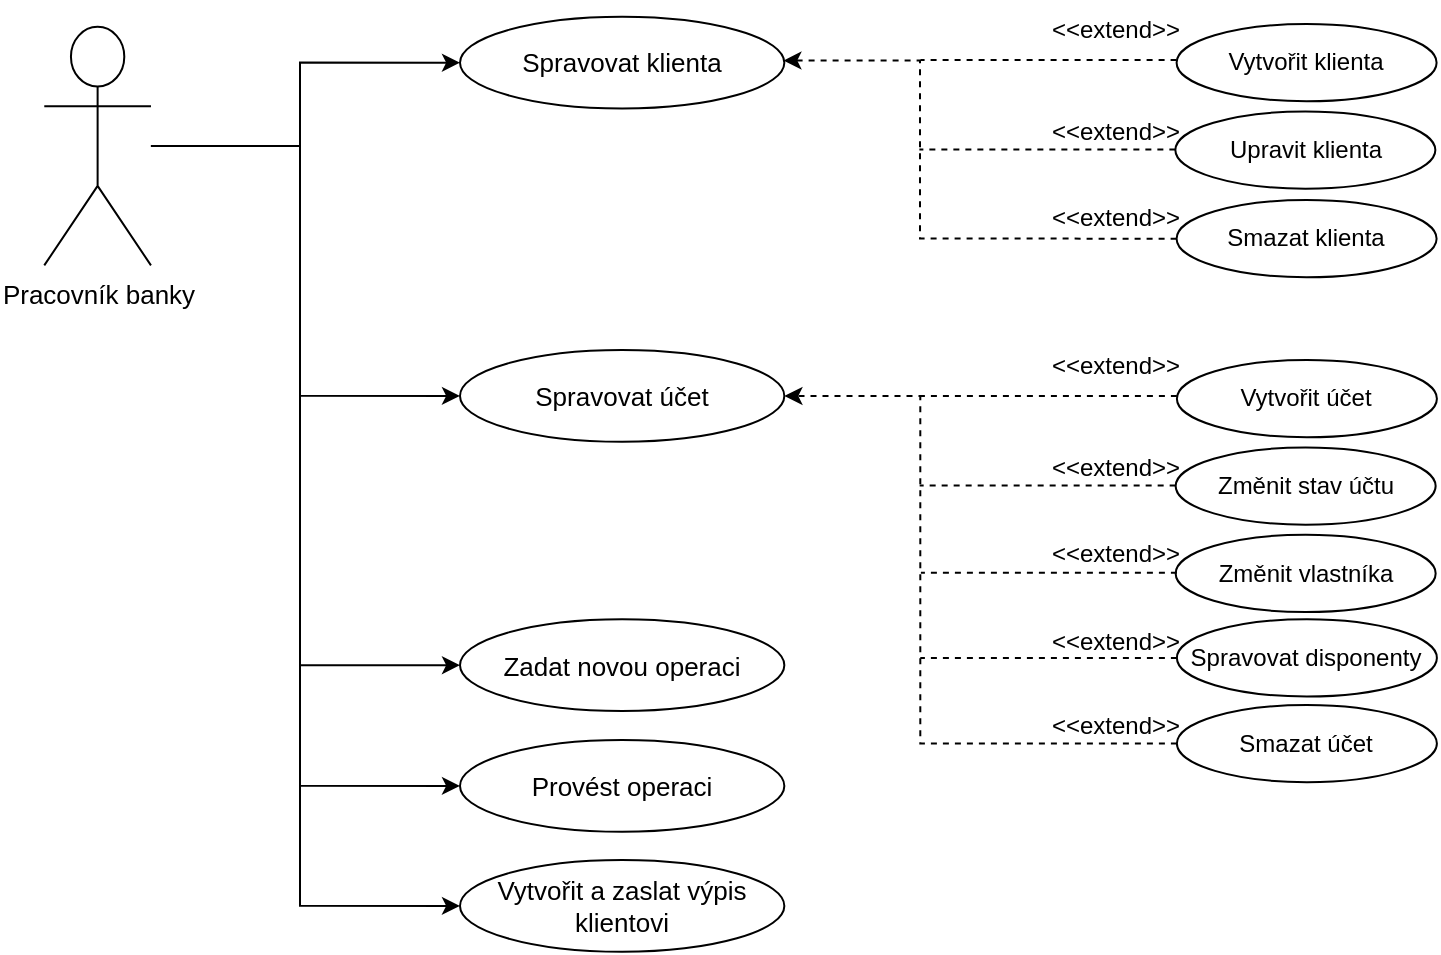<mxfile version="26.0.9">
  <diagram name="Stránka-1" id="PPLfMc53AWSOph58zVac">
    <mxGraphModel dx="1050" dy="621" grid="1" gridSize="10" guides="1" tooltips="1" connect="1" arrows="1" fold="1" page="1" pageScale="1" pageWidth="827" pageHeight="1169" math="0" shadow="0">
      <root>
        <mxCell id="0" />
        <mxCell id="1" parent="0" />
        <mxCell id="EnLzIwfNGokQbZ2dLQVw-22" style="edgeStyle=orthogonalEdgeStyle;rounded=0;orthogonalLoop=1;jettySize=auto;html=1;entryX=0;entryY=0.5;entryDx=0;entryDy=0;" parent="1" source="EnLzIwfNGokQbZ2dLQVw-1" target="EnLzIwfNGokQbZ2dLQVw-2" edge="1">
          <mxGeometry relative="1" as="geometry">
            <Array as="points">
              <mxPoint x="220" y="153" />
              <mxPoint x="220" y="111" />
            </Array>
          </mxGeometry>
        </mxCell>
        <mxCell id="EnLzIwfNGokQbZ2dLQVw-23" style="edgeStyle=orthogonalEdgeStyle;rounded=0;orthogonalLoop=1;jettySize=auto;html=1;entryX=0;entryY=0.5;entryDx=0;entryDy=0;" parent="1" source="EnLzIwfNGokQbZ2dLQVw-1" target="EnLzIwfNGokQbZ2dLQVw-24" edge="1">
          <mxGeometry relative="1" as="geometry">
            <mxPoint x="300" y="360" as="targetPoint" />
            <Array as="points">
              <mxPoint x="220" y="153" />
              <mxPoint x="220" y="278" />
            </Array>
          </mxGeometry>
        </mxCell>
        <mxCell id="EnLzIwfNGokQbZ2dLQVw-40" style="edgeStyle=orthogonalEdgeStyle;rounded=0;orthogonalLoop=1;jettySize=auto;html=1;entryX=0;entryY=0.5;entryDx=0;entryDy=0;" parent="1" source="EnLzIwfNGokQbZ2dLQVw-1" target="EnLzIwfNGokQbZ2dLQVw-41" edge="1">
          <mxGeometry relative="1" as="geometry">
            <mxPoint x="290" y="510" as="targetPoint" />
            <Array as="points">
              <mxPoint x="220" y="153" />
              <mxPoint x="220" y="413" />
            </Array>
          </mxGeometry>
        </mxCell>
        <mxCell id="EnLzIwfNGokQbZ2dLQVw-42" style="edgeStyle=orthogonalEdgeStyle;rounded=0;orthogonalLoop=1;jettySize=auto;html=1;entryX=0;entryY=0.5;entryDx=0;entryDy=0;" parent="1" source="EnLzIwfNGokQbZ2dLQVw-1" target="EnLzIwfNGokQbZ2dLQVw-43" edge="1">
          <mxGeometry relative="1" as="geometry">
            <mxPoint x="300" y="590" as="targetPoint" />
            <Array as="points">
              <mxPoint x="220" y="153" />
              <mxPoint x="220" y="533" />
            </Array>
          </mxGeometry>
        </mxCell>
        <mxCell id="OhfzGPkpBtiWGEi78qNa-2" style="edgeStyle=orthogonalEdgeStyle;rounded=0;orthogonalLoop=1;jettySize=auto;html=1;entryX=0;entryY=0.5;entryDx=0;entryDy=0;" edge="1" parent="1" source="EnLzIwfNGokQbZ2dLQVw-1" target="OhfzGPkpBtiWGEi78qNa-1">
          <mxGeometry relative="1" as="geometry">
            <Array as="points">
              <mxPoint x="220" y="153" />
              <mxPoint x="220" y="473" />
            </Array>
          </mxGeometry>
        </mxCell>
        <mxCell id="EnLzIwfNGokQbZ2dLQVw-1" value="&lt;font style=&quot;font-size: 13px;&quot;&gt;Pracovník banky&lt;/font&gt;" style="shape=umlActor;verticalLabelPosition=bottom;verticalAlign=top;html=1;outlineConnect=0;fontSize=13;" parent="1" vertex="1">
          <mxGeometry x="92.137" y="93.403" width="53.347" height="119.285" as="geometry" />
        </mxCell>
        <mxCell id="EnLzIwfNGokQbZ2dLQVw-2" value="Spravovat klienta" style="ellipse;whiteSpace=wrap;html=1;fontSize=13;" parent="1" vertex="1">
          <mxGeometry x="300.001" y="88.382" width="162.173" height="45.879" as="geometry" />
        </mxCell>
        <mxCell id="EnLzIwfNGokQbZ2dLQVw-5" style="edgeStyle=orthogonalEdgeStyle;rounded=0;orthogonalLoop=1;jettySize=auto;html=1;entryX=0.997;entryY=0.477;entryDx=0;entryDy=0;dashed=1;entryPerimeter=0;exitX=0;exitY=0.5;exitDx=0;exitDy=0;" parent="1" source="EnLzIwfNGokQbZ2dLQVw-6" target="EnLzIwfNGokQbZ2dLQVw-2" edge="1">
          <mxGeometry relative="1" as="geometry">
            <Array as="points">
              <mxPoint x="530" y="199" />
              <mxPoint x="530" y="110" />
            </Array>
            <mxPoint x="462.17" y="116" as="targetPoint" />
          </mxGeometry>
        </mxCell>
        <mxCell id="EnLzIwfNGokQbZ2dLQVw-6" value="Smazat klienta" style="ellipse;whiteSpace=wrap;html=1;" parent="1" vertex="1">
          <mxGeometry x="658.3" y="180.0" width="130" height="38.64" as="geometry" />
        </mxCell>
        <mxCell id="EnLzIwfNGokQbZ2dLQVw-11" value="&amp;lt;&amp;lt;extend&amp;gt;&amp;gt;" style="text;html=1;strokeColor=none;fillColor=none;align=center;verticalAlign=middle;whiteSpace=wrap;rounded=0;" parent="1" vertex="1">
          <mxGeometry x="597.68" y="174.36" width="60" height="30" as="geometry" />
        </mxCell>
        <mxCell id="EnLzIwfNGokQbZ2dLQVw-13" value="Upravit klienta" style="ellipse;whiteSpace=wrap;html=1;" parent="1" vertex="1">
          <mxGeometry x="657.68" y="135.721" width="130" height="38.64" as="geometry" />
        </mxCell>
        <mxCell id="EnLzIwfNGokQbZ2dLQVw-14" value="Vytvořit klienta" style="ellipse;whiteSpace=wrap;html=1;" parent="1" vertex="1">
          <mxGeometry x="658.3" y="92.001" width="130" height="38.64" as="geometry" />
        </mxCell>
        <mxCell id="EnLzIwfNGokQbZ2dLQVw-18" style="edgeStyle=orthogonalEdgeStyle;rounded=0;orthogonalLoop=1;jettySize=auto;html=1;exitX=0;exitY=0.5;exitDx=0;exitDy=0;dashed=1;endArrow=none;startFill=0;" parent="1" edge="1">
          <mxGeometry relative="1" as="geometry">
            <mxPoint x="529.68" y="154.76" as="targetPoint" />
            <mxPoint x="657.68" y="154.76" as="sourcePoint" />
          </mxGeometry>
        </mxCell>
        <mxCell id="EnLzIwfNGokQbZ2dLQVw-19" style="edgeStyle=orthogonalEdgeStyle;rounded=0;orthogonalLoop=1;jettySize=auto;html=1;exitX=0;exitY=0.5;exitDx=0;exitDy=0;dashed=1;endArrow=none;startFill=0;" parent="1" edge="1">
          <mxGeometry relative="1" as="geometry">
            <mxPoint x="530.3" y="110.06" as="targetPoint" />
            <mxPoint x="658.3" y="110.06" as="sourcePoint" />
          </mxGeometry>
        </mxCell>
        <mxCell id="EnLzIwfNGokQbZ2dLQVw-20" value="&amp;lt;&amp;lt;extend&amp;gt;&amp;gt;" style="text;html=1;strokeColor=none;fillColor=none;align=center;verticalAlign=middle;whiteSpace=wrap;rounded=0;" parent="1" vertex="1">
          <mxGeometry x="597.68" y="130.64" width="60" height="30" as="geometry" />
        </mxCell>
        <mxCell id="EnLzIwfNGokQbZ2dLQVw-21" value="&amp;lt;&amp;lt;extend&amp;gt;&amp;gt;" style="text;html=1;strokeColor=none;fillColor=none;align=center;verticalAlign=middle;whiteSpace=wrap;rounded=0;" parent="1" vertex="1">
          <mxGeometry x="598.45" y="80" width="60" height="30" as="geometry" />
        </mxCell>
        <mxCell id="EnLzIwfNGokQbZ2dLQVw-24" value="Spravovat účet" style="ellipse;whiteSpace=wrap;html=1;fontSize=13;" parent="1" vertex="1">
          <mxGeometry x="300.001" y="255.002" width="162.173" height="45.879" as="geometry" />
        </mxCell>
        <mxCell id="EnLzIwfNGokQbZ2dLQVw-25" style="edgeStyle=orthogonalEdgeStyle;rounded=0;orthogonalLoop=1;jettySize=auto;html=1;exitX=0;exitY=0.5;exitDx=0;exitDy=0;dashed=1;endArrow=none;startFill=0;" parent="1" source="EnLzIwfNGokQbZ2dLQVw-26" edge="1">
          <mxGeometry relative="1" as="geometry">
            <mxPoint x="530.15" y="409" as="targetPoint" />
          </mxGeometry>
        </mxCell>
        <mxCell id="EnLzIwfNGokQbZ2dLQVw-26" value="Spravovat disponenty" style="ellipse;whiteSpace=wrap;html=1;" parent="1" vertex="1">
          <mxGeometry x="658.45" y="389.631" width="130" height="38.64" as="geometry" />
        </mxCell>
        <mxCell id="EnLzIwfNGokQbZ2dLQVw-27" style="edgeStyle=orthogonalEdgeStyle;rounded=0;orthogonalLoop=1;jettySize=auto;html=1;entryX=0.997;entryY=0.477;entryDx=0;entryDy=0;dashed=1;entryPerimeter=0;" parent="1" source="EnLzIwfNGokQbZ2dLQVw-28" edge="1">
          <mxGeometry relative="1" as="geometry">
            <Array as="points">
              <mxPoint x="530.15" y="452" />
              <mxPoint x="530.15" y="278" />
              <mxPoint x="462.15" y="278" />
            </Array>
            <mxPoint x="462.15" y="278" as="targetPoint" />
          </mxGeometry>
        </mxCell>
        <mxCell id="EnLzIwfNGokQbZ2dLQVw-28" value="Smazat účet" style="ellipse;whiteSpace=wrap;html=1;" parent="1" vertex="1">
          <mxGeometry x="658.45" y="432.45" width="130" height="38.64" as="geometry" />
        </mxCell>
        <mxCell id="EnLzIwfNGokQbZ2dLQVw-29" value="Změnit vlastníka" style="ellipse;whiteSpace=wrap;html=1;" parent="1" vertex="1">
          <mxGeometry x="657.83" y="347.371" width="130" height="38.64" as="geometry" />
        </mxCell>
        <mxCell id="EnLzIwfNGokQbZ2dLQVw-30" value="&amp;lt;&amp;lt;extend&amp;gt;&amp;gt;" style="text;html=1;strokeColor=none;fillColor=none;align=center;verticalAlign=middle;whiteSpace=wrap;rounded=0;" parent="1" vertex="1">
          <mxGeometry x="597.83" y="342.36" width="60" height="30" as="geometry" />
        </mxCell>
        <mxCell id="EnLzIwfNGokQbZ2dLQVw-31" value="&amp;lt;&amp;lt;extend&amp;gt;&amp;gt;" style="text;html=1;strokeColor=none;fillColor=none;align=center;verticalAlign=middle;whiteSpace=wrap;rounded=0;" parent="1" vertex="1">
          <mxGeometry x="598.45" y="386.01" width="60" height="30" as="geometry" />
        </mxCell>
        <mxCell id="EnLzIwfNGokQbZ2dLQVw-32" value="&amp;lt;&amp;lt;extend&amp;gt;&amp;gt;" style="text;html=1;strokeColor=none;fillColor=none;align=center;verticalAlign=middle;whiteSpace=wrap;rounded=0;" parent="1" vertex="1">
          <mxGeometry x="598.45" y="428.27" width="60" height="30" as="geometry" />
        </mxCell>
        <mxCell id="EnLzIwfNGokQbZ2dLQVw-33" value="Změnit stav účtu" style="ellipse;whiteSpace=wrap;html=1;" parent="1" vertex="1">
          <mxGeometry x="657.83" y="303.721" width="130" height="38.64" as="geometry" />
        </mxCell>
        <mxCell id="EnLzIwfNGokQbZ2dLQVw-34" value="Vytvořit účet" style="ellipse;whiteSpace=wrap;html=1;" parent="1" vertex="1">
          <mxGeometry x="658.45" y="260.001" width="130" height="38.64" as="geometry" />
        </mxCell>
        <mxCell id="EnLzIwfNGokQbZ2dLQVw-35" style="edgeStyle=orthogonalEdgeStyle;rounded=0;orthogonalLoop=1;jettySize=auto;html=1;exitX=0;exitY=0.5;exitDx=0;exitDy=0;dashed=1;endArrow=none;startFill=0;" parent="1" edge="1">
          <mxGeometry relative="1" as="geometry">
            <mxPoint x="530.45" y="366.41" as="targetPoint" />
            <mxPoint x="658.45" y="366.41" as="sourcePoint" />
          </mxGeometry>
        </mxCell>
        <mxCell id="EnLzIwfNGokQbZ2dLQVw-36" style="edgeStyle=orthogonalEdgeStyle;rounded=0;orthogonalLoop=1;jettySize=auto;html=1;exitX=0;exitY=0.5;exitDx=0;exitDy=0;dashed=1;endArrow=none;startFill=0;" parent="1" edge="1">
          <mxGeometry relative="1" as="geometry">
            <mxPoint x="529.83" y="322.76" as="targetPoint" />
            <mxPoint x="657.83" y="322.76" as="sourcePoint" />
          </mxGeometry>
        </mxCell>
        <mxCell id="EnLzIwfNGokQbZ2dLQVw-37" style="edgeStyle=orthogonalEdgeStyle;rounded=0;orthogonalLoop=1;jettySize=auto;html=1;exitX=0;exitY=0.5;exitDx=0;exitDy=0;dashed=1;endArrow=none;startFill=0;" parent="1" edge="1">
          <mxGeometry relative="1" as="geometry">
            <mxPoint x="530.45" y="278.06" as="targetPoint" />
            <mxPoint x="658.45" y="278.06" as="sourcePoint" />
          </mxGeometry>
        </mxCell>
        <mxCell id="EnLzIwfNGokQbZ2dLQVw-38" value="&amp;lt;&amp;lt;extend&amp;gt;&amp;gt;" style="text;html=1;strokeColor=none;fillColor=none;align=center;verticalAlign=middle;whiteSpace=wrap;rounded=0;" parent="1" vertex="1">
          <mxGeometry x="597.83" y="298.64" width="60" height="30" as="geometry" />
        </mxCell>
        <mxCell id="EnLzIwfNGokQbZ2dLQVw-39" value="&amp;lt;&amp;lt;extend&amp;gt;&amp;gt;" style="text;html=1;strokeColor=none;fillColor=none;align=center;verticalAlign=middle;whiteSpace=wrap;rounded=0;" parent="1" vertex="1">
          <mxGeometry x="597.83" y="248" width="60" height="30" as="geometry" />
        </mxCell>
        <mxCell id="EnLzIwfNGokQbZ2dLQVw-41" value="Zadat novou operaci" style="ellipse;whiteSpace=wrap;html=1;fontSize=13;" parent="1" vertex="1">
          <mxGeometry x="300.001" y="389.632" width="162.173" height="45.879" as="geometry" />
        </mxCell>
        <mxCell id="EnLzIwfNGokQbZ2dLQVw-43" value="Vytvořit a zaslat výpis klientovi" style="ellipse;whiteSpace=wrap;html=1;fontSize=13;" parent="1" vertex="1">
          <mxGeometry x="300.001" y="510.002" width="162.173" height="45.879" as="geometry" />
        </mxCell>
        <mxCell id="OhfzGPkpBtiWGEi78qNa-1" value="Provést operaci" style="ellipse;whiteSpace=wrap;html=1;fontSize=13;" vertex="1" parent="1">
          <mxGeometry x="300.001" y="450.002" width="162.173" height="45.879" as="geometry" />
        </mxCell>
      </root>
    </mxGraphModel>
  </diagram>
</mxfile>

